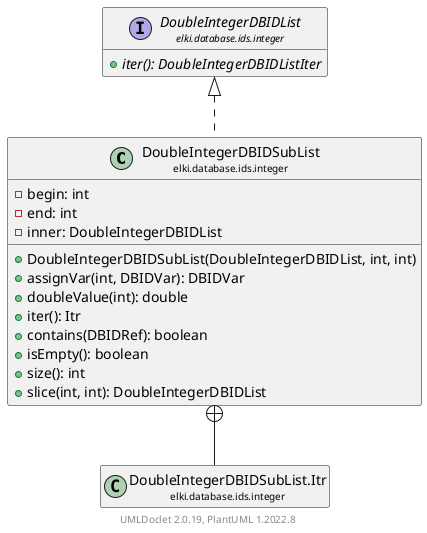 @startuml
    remove .*\.(Instance|Par|Parameterizer|Factory)$
    set namespaceSeparator none
    hide empty fields
    hide empty methods

    class "<size:14>DoubleIntegerDBIDSubList\n<size:10>elki.database.ids.integer" as elki.database.ids.integer.DoubleIntegerDBIDSubList [[DoubleIntegerDBIDSubList.html]] {
        -begin: int
        -end: int
        -inner: DoubleIntegerDBIDList
        +DoubleIntegerDBIDSubList(DoubleIntegerDBIDList, int, int)
        +assignVar(int, DBIDVar): DBIDVar
        +doubleValue(int): double
        +iter(): Itr
        +contains(DBIDRef): boolean
        +isEmpty(): boolean
        +size(): int
        +slice(int, int): DoubleIntegerDBIDList
    }

    interface "<size:14>DoubleIntegerDBIDList\n<size:10>elki.database.ids.integer" as elki.database.ids.integer.DoubleIntegerDBIDList [[DoubleIntegerDBIDList.html]] {
        {abstract} +iter(): DoubleIntegerDBIDListIter
    }
    class "<size:14>DoubleIntegerDBIDSubList.Itr\n<size:10>elki.database.ids.integer" as elki.database.ids.integer.DoubleIntegerDBIDSubList.Itr [[DoubleIntegerDBIDSubList.Itr.html]]

    elki.database.ids.integer.DoubleIntegerDBIDList <|.. elki.database.ids.integer.DoubleIntegerDBIDSubList
    elki.database.ids.integer.DoubleIntegerDBIDSubList +-- elki.database.ids.integer.DoubleIntegerDBIDSubList.Itr

    center footer UMLDoclet 2.0.19, PlantUML 1.2022.8
@enduml
